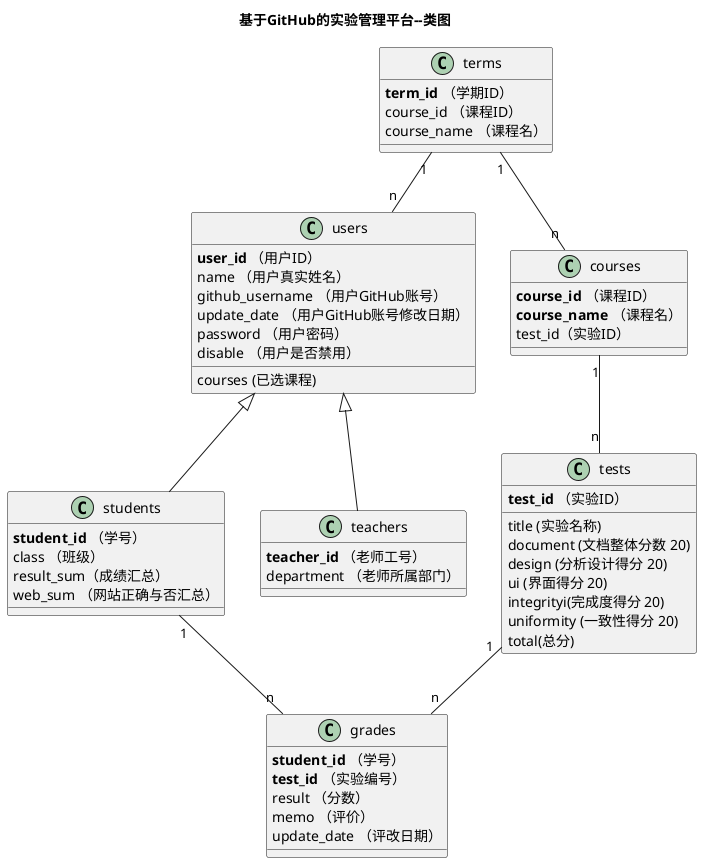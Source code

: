 @startuml
title 基于GitHub的实验管理平台--类图
class terms {
    <b>term_id</b> （学期ID）
    course_id （课程ID）
    course_name （课程名）
}
class courses {
    <b>course_id</b> （课程ID）
    <b>course_name</b> （课程名）
    test_id（实验ID）
}
class users {
    <b>user_id</b> （用户ID）
    name （用户真实姓名）
    courses (已选课程)
    github_username （用户GitHub账号）
    update_date （用户GitHub账号修改日期）
    password （用户密码）
    disable （用户是否禁用）
}
class teachers{
    <b>teacher_id</b> （老师工号）
    department （老师所属部门）
}
class students{
    <b>student_id</b> （学号）
    class （班级）
    result_sum（成绩汇总）
    web_sum （网站正确与否汇总）
}
users <|- students
users <|-- teachers
class grades {
    <b>student_id</b> （学号）
    <b>test_id</b> （实验编号）
    result （分数）
    memo （评价）
    update_date （评改日期）
}

class tests {
    <b>test_id</b> （实验ID）
    title (实验名称)
    document (文档整体分数 20)
    design (分析设计得分 20)
    ui (界面得分 20)
    integrityi(完成度得分 20)
    uniformity (一致性得分 20)
    total(总分)
}

students "1" -- "n"  grades
tests "1" -- "n"  grades
courses "1" -- "n"  tests
terms "1" -- "n"  courses
terms "1" -- "n"  users

@enduml